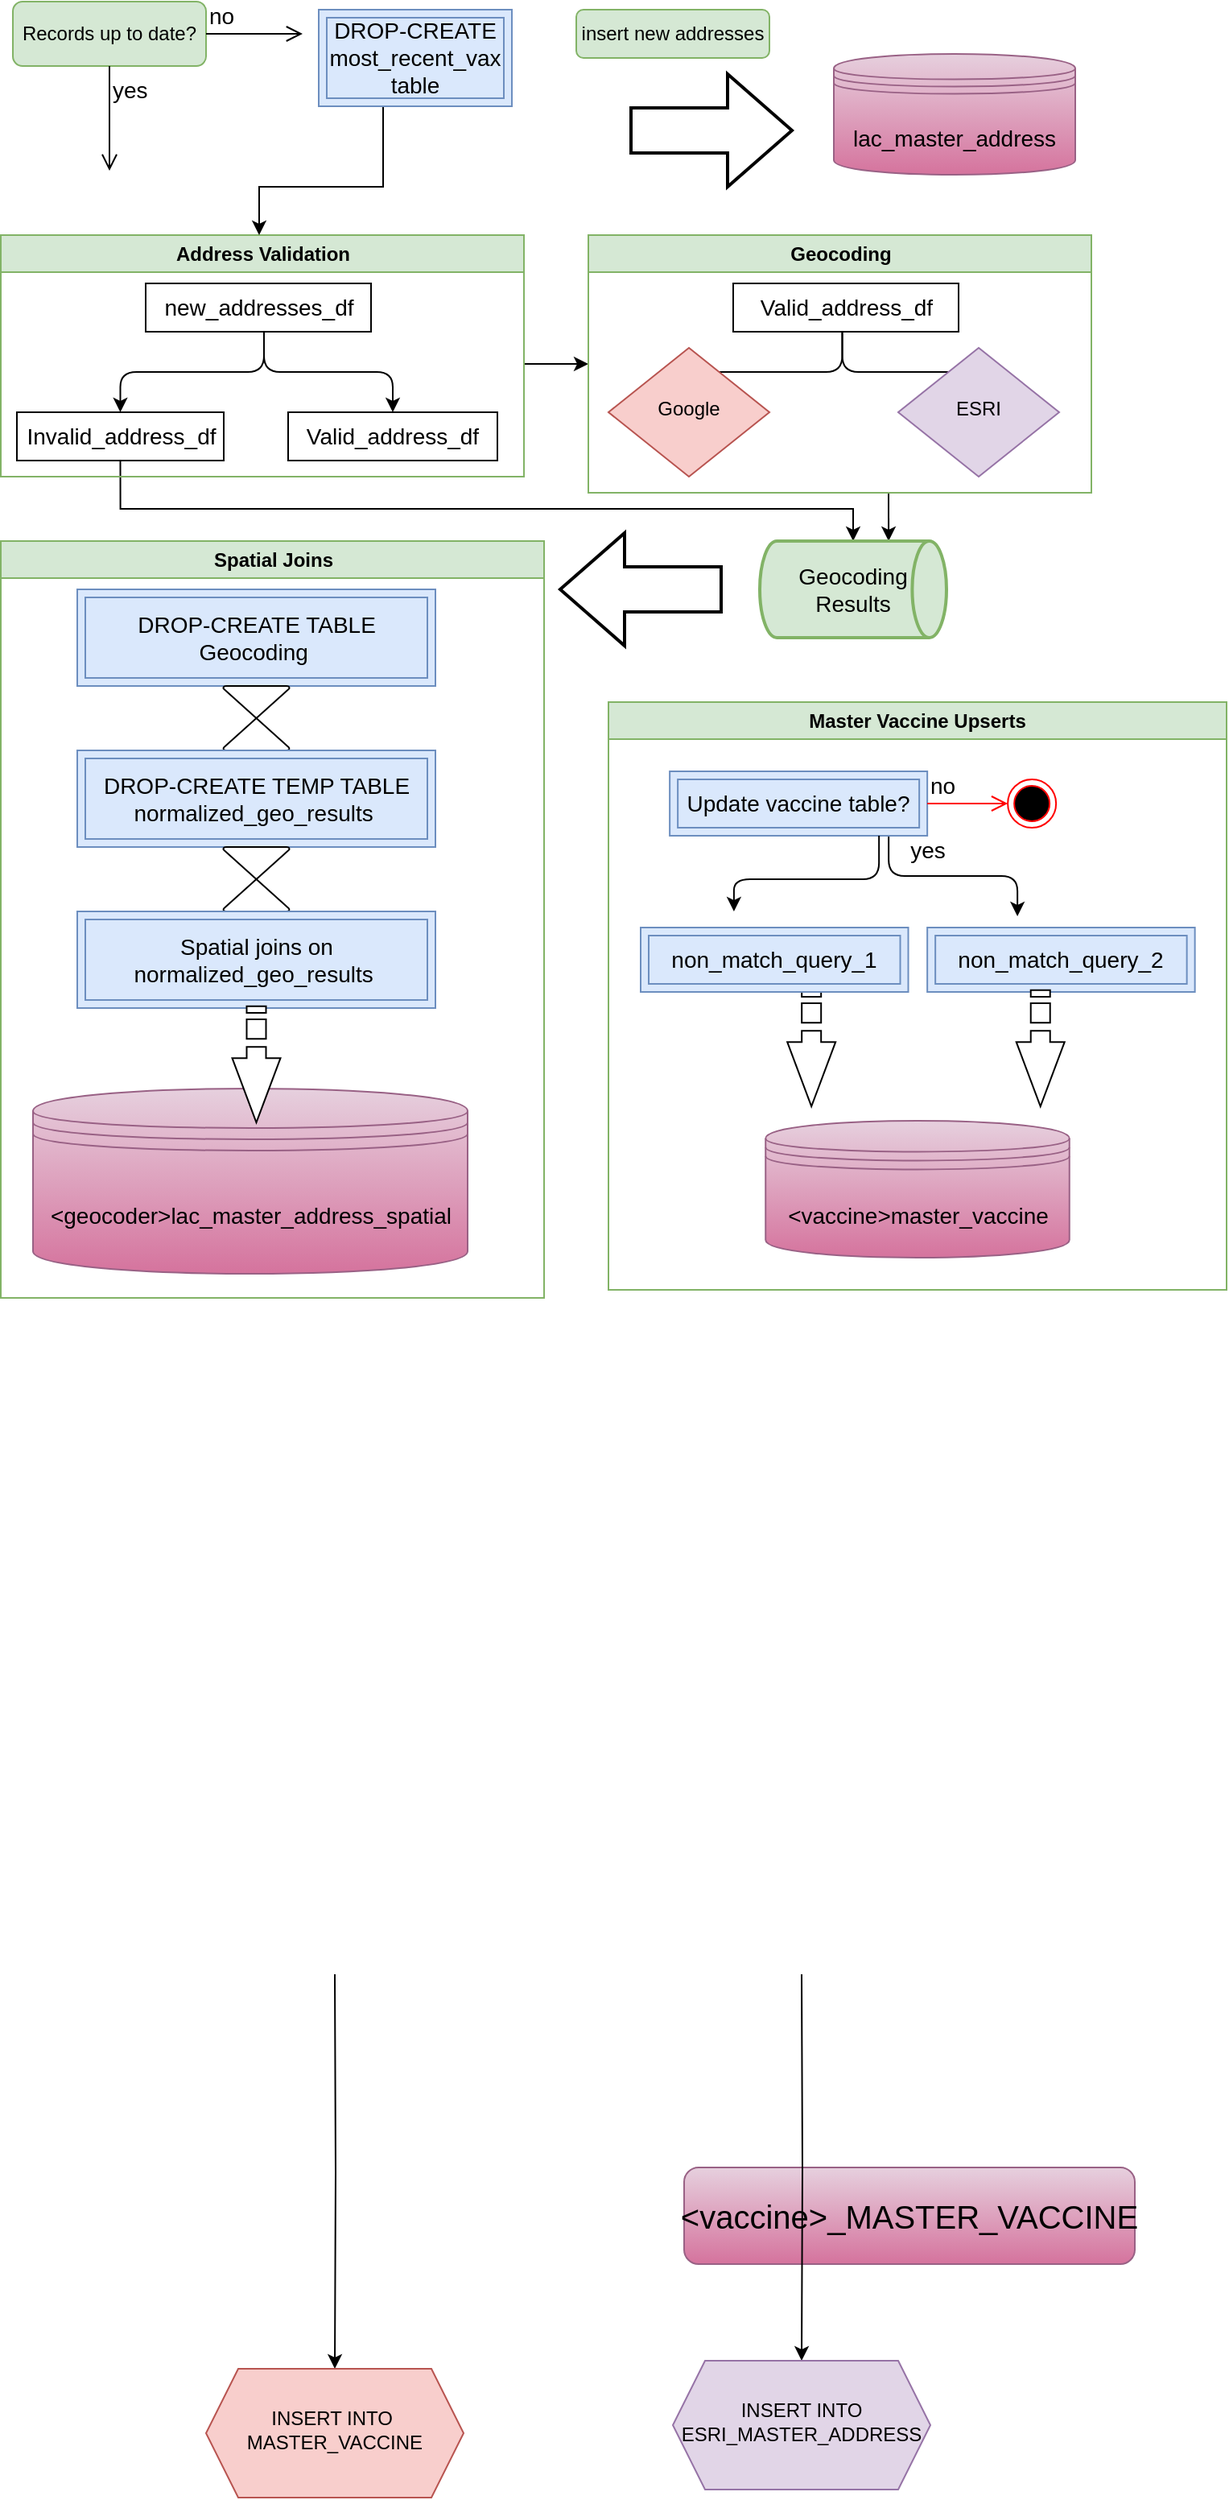 <mxfile version="20.8.11" type="github">
  <diagram id="C5RBs43oDa-KdzZeNtuy" name="Page-1">
    <mxGraphModel dx="1290" dy="549" grid="1" gridSize="10" guides="1" tooltips="1" connect="1" arrows="1" fold="1" page="1" pageScale="1" pageWidth="827" pageHeight="1169" math="0" shadow="0">
      <root>
        <mxCell id="WIyWlLk6GJQsqaUBKTNV-0" />
        <mxCell id="WIyWlLk6GJQsqaUBKTNV-1" parent="WIyWlLk6GJQsqaUBKTNV-0" />
        <mxCell id="4Sw3aIR59aRq2CPispGW-63" value="&lt;font color=&quot;#000000&quot;&gt;&amp;lt;vaccine&amp;gt;_MASTER_VACCINE&lt;/font&gt;" style="rounded=1;whiteSpace=wrap;html=1;fontSize=20;fillColor=#e6d0de;gradientColor=#d5739d;strokeColor=#996185;" parent="WIyWlLk6GJQsqaUBKTNV-1" vertex="1">
          <mxGeometry x="447" y="1350" width="280" height="60" as="geometry" />
        </mxCell>
        <mxCell id="4Sw3aIR59aRq2CPispGW-73" value="" style="edgeStyle=orthogonalEdgeStyle;rounded=0;orthogonalLoop=1;jettySize=auto;html=1;fontSize=20;fontColor=#000000;" parent="WIyWlLk6GJQsqaUBKTNV-1" target="4Sw3aIR59aRq2CPispGW-72" edge="1">
          <mxGeometry relative="1" as="geometry">
            <mxPoint x="230" y="1230" as="sourcePoint" />
          </mxGeometry>
        </mxCell>
        <mxCell id="4Sw3aIR59aRq2CPispGW-75" value="" style="edgeStyle=orthogonalEdgeStyle;rounded=0;orthogonalLoop=1;jettySize=auto;html=1;fontSize=20;fontColor=#000000;" parent="WIyWlLk6GJQsqaUBKTNV-1" target="4Sw3aIR59aRq2CPispGW-74" edge="1">
          <mxGeometry relative="1" as="geometry">
            <mxPoint x="520" y="1230" as="sourcePoint" />
          </mxGeometry>
        </mxCell>
        <mxCell id="4Sw3aIR59aRq2CPispGW-72" value="INSERT INTO&amp;nbsp;&lt;br&gt;MASTER_VACCINE" style="shape=hexagon;perimeter=hexagonPerimeter2;whiteSpace=wrap;html=1;fixedSize=1;fillColor=#f8cecc;strokeColor=#b85450;shadow=0;strokeWidth=1;spacing=6;spacingTop=-4;" parent="WIyWlLk6GJQsqaUBKTNV-1" vertex="1">
          <mxGeometry x="150" y="1475" width="160" height="80" as="geometry" />
        </mxCell>
        <mxCell id="4Sw3aIR59aRq2CPispGW-74" value="INSERT INTO ESRI_MASTER_ADDRESS" style="shape=hexagon;perimeter=hexagonPerimeter2;whiteSpace=wrap;html=1;fixedSize=1;fillColor=#e1d5e7;strokeColor=#9673a6;shadow=0;strokeWidth=1;spacing=6;spacingTop=-4;" parent="WIyWlLk6GJQsqaUBKTNV-1" vertex="1">
          <mxGeometry x="440" y="1470" width="160" height="80" as="geometry" />
        </mxCell>
        <mxCell id="E9w0ZndzLkP_HaStfv7O-5" value="insert new addresses" style="rounded=1;whiteSpace=wrap;html=1;fontSize=12;glass=0;strokeWidth=1;shadow=0;fillColor=#d5e8d4;strokeColor=#82b366;" parent="WIyWlLk6GJQsqaUBKTNV-1" vertex="1">
          <mxGeometry x="380" y="10" width="120" height="30" as="geometry" />
        </mxCell>
        <mxCell id="W29NnXGGYYmJcmvvzEcG-0" value="&lt;font style=&quot;font-size: 14px;&quot;&gt;lac_master_address&lt;/font&gt;" style="shape=datastore;whiteSpace=wrap;html=1;fontSize=18;fontSize=20;fillColor=#e6d0de;gradientColor=#d5739d;strokeColor=#996185;" vertex="1" parent="WIyWlLk6GJQsqaUBKTNV-1">
          <mxGeometry x="540" y="37.5" width="150" height="75" as="geometry" />
        </mxCell>
        <mxCell id="W29NnXGGYYmJcmvvzEcG-126" value="" style="edgeStyle=orthogonalEdgeStyle;rounded=0;orthogonalLoop=1;jettySize=auto;html=1;fontSize=14;exitX=0.5;exitY=1;exitDx=0;exitDy=0;" edge="1" parent="WIyWlLk6GJQsqaUBKTNV-1" source="W29NnXGGYYmJcmvvzEcG-40" target="W29NnXGGYYmJcmvvzEcG-122">
          <mxGeometry relative="1" as="geometry">
            <mxPoint x="540" y="330" as="targetPoint" />
            <Array as="points">
              <mxPoint x="97" y="320" />
              <mxPoint x="552" y="320" />
            </Array>
          </mxGeometry>
        </mxCell>
        <mxCell id="W29NnXGGYYmJcmvvzEcG-141" value="" style="edgeStyle=orthogonalEdgeStyle;rounded=0;orthogonalLoop=1;jettySize=auto;html=1;fontSize=14;entryX=0;entryY=0.5;entryDx=0;entryDy=0;" edge="1" parent="WIyWlLk6GJQsqaUBKTNV-1" source="W29NnXGGYYmJcmvvzEcG-24" target="W29NnXGGYYmJcmvvzEcG-67">
          <mxGeometry relative="1" as="geometry">
            <Array as="points">
              <mxPoint x="360" y="230" />
              <mxPoint x="360" y="230" />
            </Array>
          </mxGeometry>
        </mxCell>
        <mxCell id="W29NnXGGYYmJcmvvzEcG-24" value="Address Validation" style="horizontal=1;whiteSpace=wrap;html=1;fontSize=12;glass=0;strokeWidth=1;shadow=0;fillColor=#d5e8d4;strokeColor=#82b366;childLayout=treeLayout;swimlane;" vertex="1" parent="WIyWlLk6GJQsqaUBKTNV-1">
          <mxGeometry x="22.5" y="150" width="325" height="150" as="geometry" />
        </mxCell>
        <mxCell id="W29NnXGGYYmJcmvvzEcG-52" value="new_addresses_df" style="whiteSpace=wrap;html=1;fontSize=14;" vertex="1" parent="W29NnXGGYYmJcmvvzEcG-24">
          <mxGeometry x="90" y="30" width="140" height="30" as="geometry" />
        </mxCell>
        <mxCell id="W29NnXGGYYmJcmvvzEcG-40" value="Invalid_address_df" style="whiteSpace=wrap;html=1;fontSize=14;" vertex="1" parent="W29NnXGGYYmJcmvvzEcG-24">
          <mxGeometry x="10" y="110" width="128.5" height="30" as="geometry" />
        </mxCell>
        <mxCell id="W29NnXGGYYmJcmvvzEcG-41" value="" style="edgeStyle=elbowEdgeStyle;elbow=vertical;html=1;rounded=1;curved=0;sourcePerimeterSpacing=0;targetPerimeterSpacing=0;startSize=6;endSize=6;fontSize=14;" edge="1" parent="W29NnXGGYYmJcmvvzEcG-24" target="W29NnXGGYYmJcmvvzEcG-40">
          <mxGeometry relative="1" as="geometry">
            <mxPoint x="163.5" y="60" as="sourcePoint" />
          </mxGeometry>
        </mxCell>
        <mxCell id="W29NnXGGYYmJcmvvzEcG-39" value="" style="edgeStyle=elbowEdgeStyle;elbow=vertical;html=1;rounded=1;curved=0;sourcePerimeterSpacing=0;targetPerimeterSpacing=0;startSize=6;endSize=6;fontSize=14;" edge="1" parent="W29NnXGGYYmJcmvvzEcG-24" target="W29NnXGGYYmJcmvvzEcG-38">
          <mxGeometry relative="1" as="geometry">
            <mxPoint x="163.5" y="60" as="sourcePoint" />
          </mxGeometry>
        </mxCell>
        <mxCell id="W29NnXGGYYmJcmvvzEcG-38" value="Valid_address_df" style="whiteSpace=wrap;html=1;fontSize=14;" vertex="1" parent="W29NnXGGYYmJcmvvzEcG-24">
          <mxGeometry x="178.5" y="110" width="130" height="30" as="geometry" />
        </mxCell>
        <mxCell id="W29NnXGGYYmJcmvvzEcG-140" value="" style="edgeStyle=orthogonalEdgeStyle;rounded=0;orthogonalLoop=1;jettySize=auto;html=1;fontSize=14;" edge="1" parent="WIyWlLk6GJQsqaUBKTNV-1" source="W29NnXGGYYmJcmvvzEcG-58">
          <mxGeometry relative="1" as="geometry">
            <mxPoint x="183" y="150" as="targetPoint" />
            <Array as="points">
              <mxPoint x="260" y="120" />
              <mxPoint x="183" y="120" />
            </Array>
          </mxGeometry>
        </mxCell>
        <mxCell id="W29NnXGGYYmJcmvvzEcG-58" value="DROP-CREATE most_recent_vax table" style="shape=ext;margin=3;double=1;whiteSpace=wrap;html=1;align=center;fontSize=14;fillColor=#dae8fc;strokeColor=#6c8ebf;" vertex="1" parent="WIyWlLk6GJQsqaUBKTNV-1">
          <mxGeometry x="220" y="10" width="120" height="60" as="geometry" />
        </mxCell>
        <mxCell id="W29NnXGGYYmJcmvvzEcG-138" value="" style="edgeStyle=orthogonalEdgeStyle;rounded=0;orthogonalLoop=1;jettySize=auto;html=1;fontSize=14;entryX=0.69;entryY=0;entryDx=0;entryDy=0;entryPerimeter=0;" edge="1" parent="WIyWlLk6GJQsqaUBKTNV-1" target="W29NnXGGYYmJcmvvzEcG-122">
          <mxGeometry relative="1" as="geometry">
            <mxPoint x="574" y="310" as="sourcePoint" />
            <mxPoint x="876.25" y="230" as="targetPoint" />
          </mxGeometry>
        </mxCell>
        <mxCell id="W29NnXGGYYmJcmvvzEcG-67" value="Geocoding" style="horizontal=1;whiteSpace=wrap;html=1;fontSize=12;glass=0;strokeWidth=1;shadow=0;fillColor=#d5e8d4;strokeColor=#82b366;childLayout=treeLayout;swimlane;" vertex="1" parent="WIyWlLk6GJQsqaUBKTNV-1">
          <mxGeometry x="387.5" y="150" width="312.5" height="160" as="geometry" />
        </mxCell>
        <mxCell id="W29NnXGGYYmJcmvvzEcG-68" value="Valid_address_df" style="whiteSpace=wrap;html=1;fontSize=14;" vertex="1" parent="W29NnXGGYYmJcmvvzEcG-67">
          <mxGeometry x="90" y="30" width="140" height="30" as="geometry" />
        </mxCell>
        <mxCell id="W29NnXGGYYmJcmvvzEcG-70" value="" style="edgeStyle=elbowEdgeStyle;elbow=vertical;html=1;rounded=1;curved=0;targetPerimeterSpacing=0;startSize=6;endSize=6;fontSize=14;startArrow=none;" edge="1" parent="W29NnXGGYYmJcmvvzEcG-67" source="WIyWlLk6GJQsqaUBKTNV-6">
          <mxGeometry relative="1" as="geometry">
            <mxPoint x="163.5" y="60" as="sourcePoint" />
            <mxPoint x="74.25" y="110" as="targetPoint" />
          </mxGeometry>
        </mxCell>
        <mxCell id="W29NnXGGYYmJcmvvzEcG-71" value="" style="edgeStyle=elbowEdgeStyle;elbow=vertical;html=1;rounded=1;curved=0;targetPerimeterSpacing=0;startSize=6;endSize=6;fontSize=14;startArrow=none;" edge="1" parent="W29NnXGGYYmJcmvvzEcG-67" source="4Sw3aIR59aRq2CPispGW-0">
          <mxGeometry relative="1" as="geometry">
            <mxPoint x="163.5" y="60" as="sourcePoint" />
            <mxPoint x="243.5" y="110" as="targetPoint" />
          </mxGeometry>
        </mxCell>
        <mxCell id="W29NnXGGYYmJcmvvzEcG-84" value="" style="edgeStyle=elbowEdgeStyle;elbow=vertical;html=1;rounded=1;curved=0;sourcePerimeterSpacing=0;targetPerimeterSpacing=0;startSize=6;endSize=6;fontSize=14;" edge="1" parent="W29NnXGGYYmJcmvvzEcG-67">
          <mxGeometry relative="1" as="geometry">
            <mxPoint x="157.75" y="60" as="sourcePoint" />
            <mxPoint x="237.75" y="110" as="targetPoint" />
          </mxGeometry>
        </mxCell>
        <mxCell id="W29NnXGGYYmJcmvvzEcG-83" value="" style="edgeStyle=elbowEdgeStyle;elbow=vertical;html=1;rounded=1;curved=0;sourcePerimeterSpacing=0;targetPerimeterSpacing=0;startSize=6;endSize=6;fontSize=14;" edge="1" parent="W29NnXGGYYmJcmvvzEcG-67">
          <mxGeometry relative="1" as="geometry">
            <mxPoint x="157.75" y="60" as="sourcePoint" />
            <mxPoint x="68.5" y="110" as="targetPoint" />
          </mxGeometry>
        </mxCell>
        <mxCell id="4Sw3aIR59aRq2CPispGW-0" value="ESRI" style="rhombus;whiteSpace=wrap;html=1;shadow=0;fontFamily=Helvetica;fontSize=12;align=center;strokeWidth=1;spacing=6;spacingTop=-4;fillColor=#e1d5e7;strokeColor=#9673a6;" parent="W29NnXGGYYmJcmvvzEcG-67" vertex="1">
          <mxGeometry x="192.5" y="70" width="100" height="80" as="geometry" />
        </mxCell>
        <mxCell id="WIyWlLk6GJQsqaUBKTNV-6" value="Google" style="rhombus;whiteSpace=wrap;html=1;shadow=0;fontFamily=Helvetica;fontSize=12;align=center;strokeWidth=1;spacing=6;spacingTop=-4;fillColor=#f8cecc;strokeColor=#b85450;" parent="W29NnXGGYYmJcmvvzEcG-67" vertex="1">
          <mxGeometry x="12.5" y="70" width="100" height="80" as="geometry" />
        </mxCell>
        <mxCell id="W29NnXGGYYmJcmvvzEcG-122" value="Geocoding Results" style="strokeWidth=2;html=1;shape=mxgraph.flowchart.direct_data;whiteSpace=wrap;fontSize=14;fillColor=#d5e8d4;strokeColor=#82b366;" vertex="1" parent="WIyWlLk6GJQsqaUBKTNV-1">
          <mxGeometry x="494" y="340" width="116" height="60" as="geometry" />
        </mxCell>
        <mxCell id="W29NnXGGYYmJcmvvzEcG-129" value="" style="verticalLabelPosition=bottom;verticalAlign=top;html=1;strokeWidth=2;shape=mxgraph.arrows2.arrow;dy=0.6;dx=40;notch=0;fontSize=14;rotation=-180;" vertex="1" parent="WIyWlLk6GJQsqaUBKTNV-1">
          <mxGeometry x="370" y="335" width="100" height="70" as="geometry" />
        </mxCell>
        <mxCell id="W29NnXGGYYmJcmvvzEcG-131" value="Spatial Joins" style="horizontal=1;whiteSpace=wrap;html=1;fontSize=12;glass=0;strokeWidth=1;shadow=0;fillColor=#d5e8d4;strokeColor=#82b366;childLayout=treeLayout;swimlane;" vertex="1" parent="WIyWlLk6GJQsqaUBKTNV-1">
          <mxGeometry x="22.5" y="340" width="337.5" height="470" as="geometry" />
        </mxCell>
        <mxCell id="W29NnXGGYYmJcmvvzEcG-57" value="DROP-CREATE TABLE&lt;br&gt;Geocoding&amp;nbsp;" style="shape=ext;margin=3;double=1;whiteSpace=wrap;html=1;align=center;fontSize=14;fillColor=#dae8fc;strokeColor=#6c8ebf;" vertex="1" parent="W29NnXGGYYmJcmvvzEcG-131">
          <mxGeometry x="47.5" y="30" width="222.5" height="60" as="geometry" />
        </mxCell>
        <mxCell id="W29NnXGGYYmJcmvvzEcG-130" value="&lt;font style=&quot;font-size: 14px;&quot;&gt;&amp;lt;geocoder&amp;gt;lac_master_address_spatial&lt;/font&gt;" style="shape=datastore;whiteSpace=wrap;html=1;fontSize=18;fontSize=20;fillColor=#e6d0de;gradientColor=#d5739d;strokeColor=#996185;" vertex="1" parent="W29NnXGGYYmJcmvvzEcG-131">
          <mxGeometry x="20" y="340" width="270" height="115" as="geometry" />
        </mxCell>
        <mxCell id="W29NnXGGYYmJcmvvzEcG-143" value="" style="verticalLabelPosition=bottom;verticalAlign=top;html=1;shape=mxgraph.flowchart.collate;fontSize=14;" vertex="1" parent="W29NnXGGYYmJcmvvzEcG-131">
          <mxGeometry x="138.13" y="90" width="41.25" height="40" as="geometry" />
        </mxCell>
        <mxCell id="W29NnXGGYYmJcmvvzEcG-144" value="DROP-CREATE TEMP TABLE&lt;br&gt;normalized_geo_results&amp;nbsp;" style="shape=ext;margin=3;double=1;whiteSpace=wrap;html=1;align=center;fontSize=14;fillColor=#dae8fc;strokeColor=#6c8ebf;" vertex="1" parent="W29NnXGGYYmJcmvvzEcG-131">
          <mxGeometry x="47.5" y="130" width="222.5" height="60" as="geometry" />
        </mxCell>
        <mxCell id="W29NnXGGYYmJcmvvzEcG-145" value="" style="verticalLabelPosition=bottom;verticalAlign=top;html=1;shape=mxgraph.flowchart.collate;fontSize=14;" vertex="1" parent="W29NnXGGYYmJcmvvzEcG-131">
          <mxGeometry x="138.13" y="190" width="41.25" height="40" as="geometry" />
        </mxCell>
        <mxCell id="W29NnXGGYYmJcmvvzEcG-146" value="Spatial joins on normalized_geo_results&amp;nbsp;" style="shape=ext;margin=3;double=1;whiteSpace=wrap;html=1;align=center;fontSize=14;fillColor=#dae8fc;strokeColor=#6c8ebf;" vertex="1" parent="W29NnXGGYYmJcmvvzEcG-131">
          <mxGeometry x="47.5" y="230" width="222.5" height="60" as="geometry" />
        </mxCell>
        <mxCell id="W29NnXGGYYmJcmvvzEcG-148" value="" style="html=1;shadow=0;dashed=0;align=center;verticalAlign=middle;shape=mxgraph.arrows2.stripedArrow;dy=0.6;dx=40;notch=25.24;fontSize=14;rotation=90;" vertex="1" parent="W29NnXGGYYmJcmvvzEcG-131">
          <mxGeometry x="122.66" y="310" width="72.18" height="30" as="geometry" />
        </mxCell>
        <mxCell id="W29NnXGGYYmJcmvvzEcG-142" value="" style="verticalLabelPosition=bottom;verticalAlign=top;html=1;strokeWidth=2;shape=mxgraph.arrows2.arrow;dy=0.6;dx=40;notch=0;fontSize=14;rotation=0;" vertex="1" parent="WIyWlLk6GJQsqaUBKTNV-1">
          <mxGeometry x="414" y="50" width="100" height="70" as="geometry" />
        </mxCell>
        <mxCell id="W29NnXGGYYmJcmvvzEcG-158" value="Master Vaccine Upserts" style="horizontal=1;whiteSpace=wrap;html=1;fontSize=12;glass=0;strokeWidth=1;shadow=0;fillColor=#d5e8d4;strokeColor=#82b366;childLayout=treeLayout;swimlane;" vertex="1" parent="WIyWlLk6GJQsqaUBKTNV-1">
          <mxGeometry x="400" y="440" width="384" height="365" as="geometry" />
        </mxCell>
        <mxCell id="W29NnXGGYYmJcmvvzEcG-165" value="" style="html=1;shadow=0;dashed=0;align=center;verticalAlign=middle;shape=mxgraph.arrows2.stripedArrow;dy=0.6;dx=40;notch=25.24;fontSize=14;rotation=90;" vertex="1" parent="W29NnXGGYYmJcmvvzEcG-158">
          <mxGeometry x="90.0" y="200" width="72.18" height="30" as="geometry" />
        </mxCell>
        <mxCell id="W29NnXGGYYmJcmvvzEcG-166" value="&lt;font style=&quot;font-size: 14px;&quot;&gt;&amp;lt;vaccine&amp;gt;master_vaccine&lt;/font&gt;" style="shape=datastore;whiteSpace=wrap;html=1;fontSize=18;fontSize=20;fillColor=#e6d0de;gradientColor=#d5739d;strokeColor=#996185;" vertex="1" parent="W29NnXGGYYmJcmvvzEcG-158">
          <mxGeometry x="97.62" y="260" width="188.75" height="85" as="geometry" />
        </mxCell>
        <mxCell id="W29NnXGGYYmJcmvvzEcG-167" value="" style="ellipse;html=1;shape=endState;fillColor=#000000;strokeColor=#ff0000;fontSize=14;" vertex="1" parent="W29NnXGGYYmJcmvvzEcG-158">
          <mxGeometry x="248.07" y="48" width="30" height="30" as="geometry" />
        </mxCell>
        <mxCell id="W29NnXGGYYmJcmvvzEcG-175" value="non_match_query_1" style="shape=ext;margin=3;double=1;whiteSpace=wrap;html=1;align=center;fontSize=14;fillColor=#dae8fc;strokeColor=#6c8ebf;" vertex="1" parent="W29NnXGGYYmJcmvvzEcG-158">
          <mxGeometry x="20" y="140" width="166.25" height="40" as="geometry" />
        </mxCell>
        <mxCell id="W29NnXGGYYmJcmvvzEcG-179" value="non_match_query_2" style="shape=ext;margin=3;double=1;whiteSpace=wrap;html=1;align=center;fontSize=14;fillColor=#dae8fc;strokeColor=#6c8ebf;" vertex="1" parent="W29NnXGGYYmJcmvvzEcG-158">
          <mxGeometry x="198.07" y="140" width="166.25" height="40" as="geometry" />
        </mxCell>
        <mxCell id="W29NnXGGYYmJcmvvzEcG-185" value="" style="edgeStyle=elbowEdgeStyle;elbow=vertical;html=1;rounded=1;curved=0;sourcePerimeterSpacing=0;targetPerimeterSpacing=0;startSize=6;endSize=6;fontSize=14;" edge="1" parent="W29NnXGGYYmJcmvvzEcG-158">
          <mxGeometry relative="1" as="geometry">
            <mxPoint x="174.07" y="83" as="sourcePoint" />
            <mxPoint x="254.07" y="133" as="targetPoint" />
          </mxGeometry>
        </mxCell>
        <mxCell id="W29NnXGGYYmJcmvvzEcG-187" value="" style="html=1;shadow=0;dashed=0;align=center;verticalAlign=middle;shape=mxgraph.arrows2.stripedArrow;dy=0.6;dx=40;notch=25.24;fontSize=14;rotation=90;" vertex="1" parent="W29NnXGGYYmJcmvvzEcG-158">
          <mxGeometry x="232.27" y="200" width="72.18" height="30" as="geometry" />
        </mxCell>
        <mxCell id="W29NnXGGYYmJcmvvzEcG-197" value="Update vaccine table?" style="shape=ext;margin=3;double=1;whiteSpace=wrap;html=1;align=center;fontSize=14;fillColor=#dae8fc;strokeColor=#6c8ebf;" vertex="1" parent="W29NnXGGYYmJcmvvzEcG-158">
          <mxGeometry x="38.07" y="43" width="160" height="40" as="geometry" />
        </mxCell>
        <mxCell id="W29NnXGGYYmJcmvvzEcG-198" value="no" style="edgeStyle=orthogonalEdgeStyle;html=1;align=left;verticalAlign=bottom;endArrow=open;endSize=8;strokeColor=#ff0000;rounded=0;fontSize=14;entryX=0;entryY=0.5;entryDx=0;entryDy=0;" edge="1" source="W29NnXGGYYmJcmvvzEcG-197" parent="W29NnXGGYYmJcmvvzEcG-158" target="W29NnXGGYYmJcmvvzEcG-167">
          <mxGeometry x="-1" relative="1" as="geometry">
            <mxPoint x="218.07" y="63" as="targetPoint" />
          </mxGeometry>
        </mxCell>
        <mxCell id="W29NnXGGYYmJcmvvzEcG-199" value="yes" style="edgeStyle=elbowEdgeStyle;elbow=vertical;html=1;rounded=1;curved=0;sourcePerimeterSpacing=0;targetPerimeterSpacing=0;startSize=6;endSize=6;fontSize=14;" edge="1" source="W29NnXGGYYmJcmvvzEcG-197" parent="W29NnXGGYYmJcmvvzEcG-158">
          <mxGeometry x="-0.873" y="30" relative="1" as="geometry">
            <mxPoint x="77.95" y="130" as="targetPoint" />
            <Array as="points">
              <mxPoint x="168.07" y="110" />
              <mxPoint x="128.07" y="120" />
              <mxPoint x="118.07" y="130" />
            </Array>
            <mxPoint as="offset" />
          </mxGeometry>
        </mxCell>
        <mxCell id="W29NnXGGYYmJcmvvzEcG-191" value="Records up to date?" style="rounded=1;whiteSpace=wrap;html=1;fontSize=12;glass=0;strokeWidth=1;shadow=0;fillColor=#d5e8d4;strokeColor=#82b366;" vertex="1" parent="WIyWlLk6GJQsqaUBKTNV-1">
          <mxGeometry x="30" y="5" width="120" height="40" as="geometry" />
        </mxCell>
        <mxCell id="W29NnXGGYYmJcmvvzEcG-192" value="no" style="edgeStyle=orthogonalEdgeStyle;html=1;align=left;verticalAlign=bottom;endArrow=open;endSize=8;rounded=0;fontSize=14;" edge="1" source="W29NnXGGYYmJcmvvzEcG-191" parent="WIyWlLk6GJQsqaUBKTNV-1">
          <mxGeometry x="-1" relative="1" as="geometry">
            <mxPoint x="210" y="25" as="targetPoint" />
          </mxGeometry>
        </mxCell>
        <mxCell id="W29NnXGGYYmJcmvvzEcG-193" value="yes" style="edgeStyle=orthogonalEdgeStyle;html=1;align=left;verticalAlign=top;endArrow=open;endSize=8;rounded=0;fontSize=14;" edge="1" source="W29NnXGGYYmJcmvvzEcG-191" parent="WIyWlLk6GJQsqaUBKTNV-1">
          <mxGeometry x="-1" relative="1" as="geometry">
            <mxPoint x="90" y="110" as="targetPoint" />
            <Array as="points">
              <mxPoint x="90" y="90" />
              <mxPoint x="90" y="90" />
            </Array>
          </mxGeometry>
        </mxCell>
      </root>
    </mxGraphModel>
  </diagram>
</mxfile>
